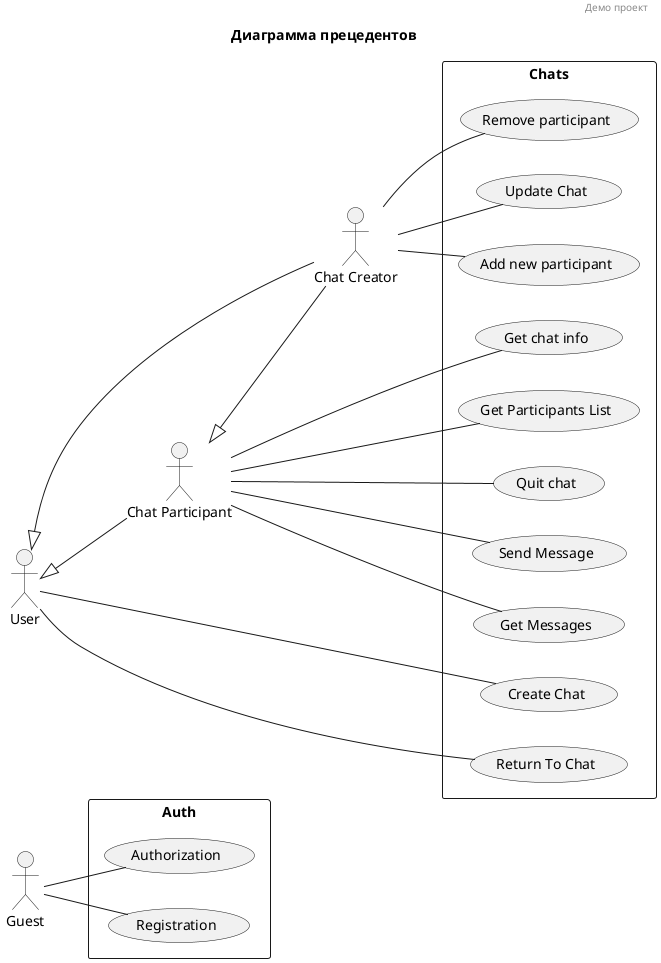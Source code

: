 @startuml

header Демо проект
title Диаграмма прецедентов

left to right direction



rectangle "Auth" {
  usecase "Authorization" as authorization
  usecase "Registration" as registration
}

rectangle "Chats" {
  usecase "Create Chat" as create_chat
  usecase "Update Chat" as update_chat
  usecase "Get chat info" as get_chat_info
  usecase "Get Participants List" as get_participants_list
  usecase "Add new participant" as add_new_participant
  usecase "Remove participant" as remove_participant
  usecase "Quit chat" as quit_chat
  usecase "Send Message" as send_message
  usecase "Get Messages" as get_messages
  usecase "Return To Chat" as return_to_chat
}


actor "Guest" as guest
guest -- authorization
guest -- registration

actor "User" as user
user -- create_chat
user -- return_to_chat

actor "Chat Creator" as chat_creator
chat_creator -- update_chat
chat_creator -- add_new_participant
chat_creator -- remove_participant

actor "Chat Participant" as chat_participant
chat_participant -- get_chat_info
chat_participant -- get_participants_list
chat_participant -- quit_chat
chat_participant -- send_message
chat_participant -- get_messages

user <|-- chat_creator
chat_participant <|-- chat_creator
user <|-- chat_participant




@enduml
